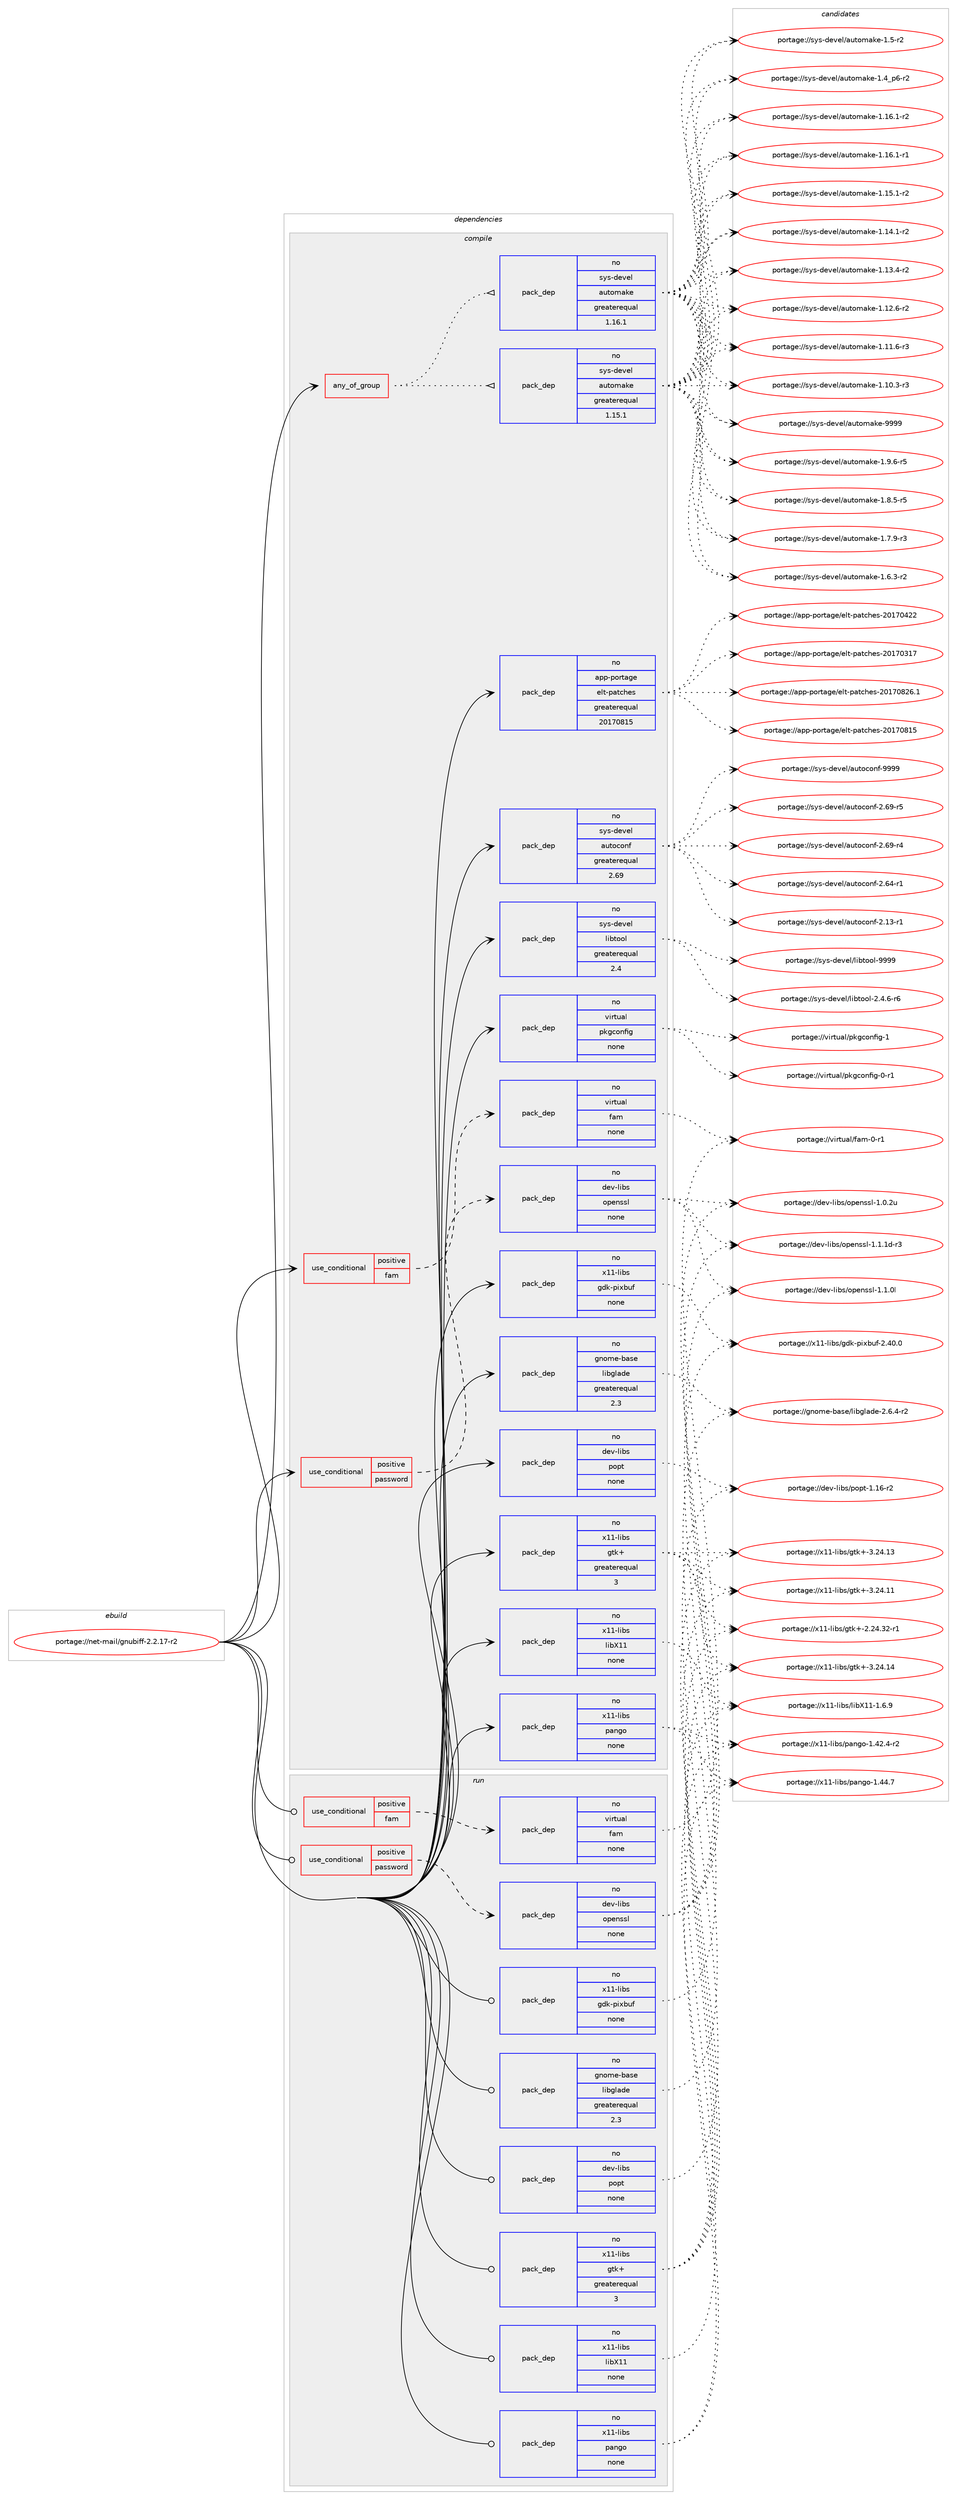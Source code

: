 digraph prolog {

# *************
# Graph options
# *************

newrank=true;
concentrate=true;
compound=true;
graph [rankdir=LR,fontname=Helvetica,fontsize=10,ranksep=1.5];#, ranksep=2.5, nodesep=0.2];
edge  [arrowhead=vee];
node  [fontname=Helvetica,fontsize=10];

# **********
# The ebuild
# **********

subgraph cluster_leftcol {
color=gray;
rank=same;
label=<<i>ebuild</i>>;
id [label="portage://net-mail/gnubiff-2.2.17-r2", color=red, width=4, href="../net-mail/gnubiff-2.2.17-r2.svg"];
}

# ****************
# The dependencies
# ****************

subgraph cluster_midcol {
color=gray;
label=<<i>dependencies</i>>;
subgraph cluster_compile {
fillcolor="#eeeeee";
style=filled;
label=<<i>compile</i>>;
subgraph any2035 {
dependency129856 [label=<<TABLE BORDER="0" CELLBORDER="1" CELLSPACING="0" CELLPADDING="4"><TR><TD CELLPADDING="10">any_of_group</TD></TR></TABLE>>, shape=none, color=red];subgraph pack100375 {
dependency129857 [label=<<TABLE BORDER="0" CELLBORDER="1" CELLSPACING="0" CELLPADDING="4" WIDTH="220"><TR><TD ROWSPAN="6" CELLPADDING="30">pack_dep</TD></TR><TR><TD WIDTH="110">no</TD></TR><TR><TD>sys-devel</TD></TR><TR><TD>automake</TD></TR><TR><TD>greaterequal</TD></TR><TR><TD>1.16.1</TD></TR></TABLE>>, shape=none, color=blue];
}
dependency129856:e -> dependency129857:w [weight=20,style="dotted",arrowhead="oinv"];
subgraph pack100376 {
dependency129858 [label=<<TABLE BORDER="0" CELLBORDER="1" CELLSPACING="0" CELLPADDING="4" WIDTH="220"><TR><TD ROWSPAN="6" CELLPADDING="30">pack_dep</TD></TR><TR><TD WIDTH="110">no</TD></TR><TR><TD>sys-devel</TD></TR><TR><TD>automake</TD></TR><TR><TD>greaterequal</TD></TR><TR><TD>1.15.1</TD></TR></TABLE>>, shape=none, color=blue];
}
dependency129856:e -> dependency129858:w [weight=20,style="dotted",arrowhead="oinv"];
}
id:e -> dependency129856:w [weight=20,style="solid",arrowhead="vee"];
subgraph cond27306 {
dependency129859 [label=<<TABLE BORDER="0" CELLBORDER="1" CELLSPACING="0" CELLPADDING="4"><TR><TD ROWSPAN="3" CELLPADDING="10">use_conditional</TD></TR><TR><TD>positive</TD></TR><TR><TD>fam</TD></TR></TABLE>>, shape=none, color=red];
subgraph pack100377 {
dependency129860 [label=<<TABLE BORDER="0" CELLBORDER="1" CELLSPACING="0" CELLPADDING="4" WIDTH="220"><TR><TD ROWSPAN="6" CELLPADDING="30">pack_dep</TD></TR><TR><TD WIDTH="110">no</TD></TR><TR><TD>virtual</TD></TR><TR><TD>fam</TD></TR><TR><TD>none</TD></TR><TR><TD></TD></TR></TABLE>>, shape=none, color=blue];
}
dependency129859:e -> dependency129860:w [weight=20,style="dashed",arrowhead="vee"];
}
id:e -> dependency129859:w [weight=20,style="solid",arrowhead="vee"];
subgraph cond27307 {
dependency129861 [label=<<TABLE BORDER="0" CELLBORDER="1" CELLSPACING="0" CELLPADDING="4"><TR><TD ROWSPAN="3" CELLPADDING="10">use_conditional</TD></TR><TR><TD>positive</TD></TR><TR><TD>password</TD></TR></TABLE>>, shape=none, color=red];
subgraph pack100378 {
dependency129862 [label=<<TABLE BORDER="0" CELLBORDER="1" CELLSPACING="0" CELLPADDING="4" WIDTH="220"><TR><TD ROWSPAN="6" CELLPADDING="30">pack_dep</TD></TR><TR><TD WIDTH="110">no</TD></TR><TR><TD>dev-libs</TD></TR><TR><TD>openssl</TD></TR><TR><TD>none</TD></TR><TR><TD></TD></TR></TABLE>>, shape=none, color=blue];
}
dependency129861:e -> dependency129862:w [weight=20,style="dashed",arrowhead="vee"];
}
id:e -> dependency129861:w [weight=20,style="solid",arrowhead="vee"];
subgraph pack100379 {
dependency129863 [label=<<TABLE BORDER="0" CELLBORDER="1" CELLSPACING="0" CELLPADDING="4" WIDTH="220"><TR><TD ROWSPAN="6" CELLPADDING="30">pack_dep</TD></TR><TR><TD WIDTH="110">no</TD></TR><TR><TD>app-portage</TD></TR><TR><TD>elt-patches</TD></TR><TR><TD>greaterequal</TD></TR><TR><TD>20170815</TD></TR></TABLE>>, shape=none, color=blue];
}
id:e -> dependency129863:w [weight=20,style="solid",arrowhead="vee"];
subgraph pack100380 {
dependency129864 [label=<<TABLE BORDER="0" CELLBORDER="1" CELLSPACING="0" CELLPADDING="4" WIDTH="220"><TR><TD ROWSPAN="6" CELLPADDING="30">pack_dep</TD></TR><TR><TD WIDTH="110">no</TD></TR><TR><TD>dev-libs</TD></TR><TR><TD>popt</TD></TR><TR><TD>none</TD></TR><TR><TD></TD></TR></TABLE>>, shape=none, color=blue];
}
id:e -> dependency129864:w [weight=20,style="solid",arrowhead="vee"];
subgraph pack100381 {
dependency129865 [label=<<TABLE BORDER="0" CELLBORDER="1" CELLSPACING="0" CELLPADDING="4" WIDTH="220"><TR><TD ROWSPAN="6" CELLPADDING="30">pack_dep</TD></TR><TR><TD WIDTH="110">no</TD></TR><TR><TD>gnome-base</TD></TR><TR><TD>libglade</TD></TR><TR><TD>greaterequal</TD></TR><TR><TD>2.3</TD></TR></TABLE>>, shape=none, color=blue];
}
id:e -> dependency129865:w [weight=20,style="solid",arrowhead="vee"];
subgraph pack100382 {
dependency129866 [label=<<TABLE BORDER="0" CELLBORDER="1" CELLSPACING="0" CELLPADDING="4" WIDTH="220"><TR><TD ROWSPAN="6" CELLPADDING="30">pack_dep</TD></TR><TR><TD WIDTH="110">no</TD></TR><TR><TD>sys-devel</TD></TR><TR><TD>autoconf</TD></TR><TR><TD>greaterequal</TD></TR><TR><TD>2.69</TD></TR></TABLE>>, shape=none, color=blue];
}
id:e -> dependency129866:w [weight=20,style="solid",arrowhead="vee"];
subgraph pack100383 {
dependency129867 [label=<<TABLE BORDER="0" CELLBORDER="1" CELLSPACING="0" CELLPADDING="4" WIDTH="220"><TR><TD ROWSPAN="6" CELLPADDING="30">pack_dep</TD></TR><TR><TD WIDTH="110">no</TD></TR><TR><TD>sys-devel</TD></TR><TR><TD>libtool</TD></TR><TR><TD>greaterequal</TD></TR><TR><TD>2.4</TD></TR></TABLE>>, shape=none, color=blue];
}
id:e -> dependency129867:w [weight=20,style="solid",arrowhead="vee"];
subgraph pack100384 {
dependency129868 [label=<<TABLE BORDER="0" CELLBORDER="1" CELLSPACING="0" CELLPADDING="4" WIDTH="220"><TR><TD ROWSPAN="6" CELLPADDING="30">pack_dep</TD></TR><TR><TD WIDTH="110">no</TD></TR><TR><TD>virtual</TD></TR><TR><TD>pkgconfig</TD></TR><TR><TD>none</TD></TR><TR><TD></TD></TR></TABLE>>, shape=none, color=blue];
}
id:e -> dependency129868:w [weight=20,style="solid",arrowhead="vee"];
subgraph pack100385 {
dependency129869 [label=<<TABLE BORDER="0" CELLBORDER="1" CELLSPACING="0" CELLPADDING="4" WIDTH="220"><TR><TD ROWSPAN="6" CELLPADDING="30">pack_dep</TD></TR><TR><TD WIDTH="110">no</TD></TR><TR><TD>x11-libs</TD></TR><TR><TD>gdk-pixbuf</TD></TR><TR><TD>none</TD></TR><TR><TD></TD></TR></TABLE>>, shape=none, color=blue];
}
id:e -> dependency129869:w [weight=20,style="solid",arrowhead="vee"];
subgraph pack100386 {
dependency129870 [label=<<TABLE BORDER="0" CELLBORDER="1" CELLSPACING="0" CELLPADDING="4" WIDTH="220"><TR><TD ROWSPAN="6" CELLPADDING="30">pack_dep</TD></TR><TR><TD WIDTH="110">no</TD></TR><TR><TD>x11-libs</TD></TR><TR><TD>gtk+</TD></TR><TR><TD>greaterequal</TD></TR><TR><TD>3</TD></TR></TABLE>>, shape=none, color=blue];
}
id:e -> dependency129870:w [weight=20,style="solid",arrowhead="vee"];
subgraph pack100387 {
dependency129871 [label=<<TABLE BORDER="0" CELLBORDER="1" CELLSPACING="0" CELLPADDING="4" WIDTH="220"><TR><TD ROWSPAN="6" CELLPADDING="30">pack_dep</TD></TR><TR><TD WIDTH="110">no</TD></TR><TR><TD>x11-libs</TD></TR><TR><TD>libX11</TD></TR><TR><TD>none</TD></TR><TR><TD></TD></TR></TABLE>>, shape=none, color=blue];
}
id:e -> dependency129871:w [weight=20,style="solid",arrowhead="vee"];
subgraph pack100388 {
dependency129872 [label=<<TABLE BORDER="0" CELLBORDER="1" CELLSPACING="0" CELLPADDING="4" WIDTH="220"><TR><TD ROWSPAN="6" CELLPADDING="30">pack_dep</TD></TR><TR><TD WIDTH="110">no</TD></TR><TR><TD>x11-libs</TD></TR><TR><TD>pango</TD></TR><TR><TD>none</TD></TR><TR><TD></TD></TR></TABLE>>, shape=none, color=blue];
}
id:e -> dependency129872:w [weight=20,style="solid",arrowhead="vee"];
}
subgraph cluster_compileandrun {
fillcolor="#eeeeee";
style=filled;
label=<<i>compile and run</i>>;
}
subgraph cluster_run {
fillcolor="#eeeeee";
style=filled;
label=<<i>run</i>>;
subgraph cond27308 {
dependency129873 [label=<<TABLE BORDER="0" CELLBORDER="1" CELLSPACING="0" CELLPADDING="4"><TR><TD ROWSPAN="3" CELLPADDING="10">use_conditional</TD></TR><TR><TD>positive</TD></TR><TR><TD>fam</TD></TR></TABLE>>, shape=none, color=red];
subgraph pack100389 {
dependency129874 [label=<<TABLE BORDER="0" CELLBORDER="1" CELLSPACING="0" CELLPADDING="4" WIDTH="220"><TR><TD ROWSPAN="6" CELLPADDING="30">pack_dep</TD></TR><TR><TD WIDTH="110">no</TD></TR><TR><TD>virtual</TD></TR><TR><TD>fam</TD></TR><TR><TD>none</TD></TR><TR><TD></TD></TR></TABLE>>, shape=none, color=blue];
}
dependency129873:e -> dependency129874:w [weight=20,style="dashed",arrowhead="vee"];
}
id:e -> dependency129873:w [weight=20,style="solid",arrowhead="odot"];
subgraph cond27309 {
dependency129875 [label=<<TABLE BORDER="0" CELLBORDER="1" CELLSPACING="0" CELLPADDING="4"><TR><TD ROWSPAN="3" CELLPADDING="10">use_conditional</TD></TR><TR><TD>positive</TD></TR><TR><TD>password</TD></TR></TABLE>>, shape=none, color=red];
subgraph pack100390 {
dependency129876 [label=<<TABLE BORDER="0" CELLBORDER="1" CELLSPACING="0" CELLPADDING="4" WIDTH="220"><TR><TD ROWSPAN="6" CELLPADDING="30">pack_dep</TD></TR><TR><TD WIDTH="110">no</TD></TR><TR><TD>dev-libs</TD></TR><TR><TD>openssl</TD></TR><TR><TD>none</TD></TR><TR><TD></TD></TR></TABLE>>, shape=none, color=blue];
}
dependency129875:e -> dependency129876:w [weight=20,style="dashed",arrowhead="vee"];
}
id:e -> dependency129875:w [weight=20,style="solid",arrowhead="odot"];
subgraph pack100391 {
dependency129877 [label=<<TABLE BORDER="0" CELLBORDER="1" CELLSPACING="0" CELLPADDING="4" WIDTH="220"><TR><TD ROWSPAN="6" CELLPADDING="30">pack_dep</TD></TR><TR><TD WIDTH="110">no</TD></TR><TR><TD>dev-libs</TD></TR><TR><TD>popt</TD></TR><TR><TD>none</TD></TR><TR><TD></TD></TR></TABLE>>, shape=none, color=blue];
}
id:e -> dependency129877:w [weight=20,style="solid",arrowhead="odot"];
subgraph pack100392 {
dependency129878 [label=<<TABLE BORDER="0" CELLBORDER="1" CELLSPACING="0" CELLPADDING="4" WIDTH="220"><TR><TD ROWSPAN="6" CELLPADDING="30">pack_dep</TD></TR><TR><TD WIDTH="110">no</TD></TR><TR><TD>gnome-base</TD></TR><TR><TD>libglade</TD></TR><TR><TD>greaterequal</TD></TR><TR><TD>2.3</TD></TR></TABLE>>, shape=none, color=blue];
}
id:e -> dependency129878:w [weight=20,style="solid",arrowhead="odot"];
subgraph pack100393 {
dependency129879 [label=<<TABLE BORDER="0" CELLBORDER="1" CELLSPACING="0" CELLPADDING="4" WIDTH="220"><TR><TD ROWSPAN="6" CELLPADDING="30">pack_dep</TD></TR><TR><TD WIDTH="110">no</TD></TR><TR><TD>x11-libs</TD></TR><TR><TD>gdk-pixbuf</TD></TR><TR><TD>none</TD></TR><TR><TD></TD></TR></TABLE>>, shape=none, color=blue];
}
id:e -> dependency129879:w [weight=20,style="solid",arrowhead="odot"];
subgraph pack100394 {
dependency129880 [label=<<TABLE BORDER="0" CELLBORDER="1" CELLSPACING="0" CELLPADDING="4" WIDTH="220"><TR><TD ROWSPAN="6" CELLPADDING="30">pack_dep</TD></TR><TR><TD WIDTH="110">no</TD></TR><TR><TD>x11-libs</TD></TR><TR><TD>gtk+</TD></TR><TR><TD>greaterequal</TD></TR><TR><TD>3</TD></TR></TABLE>>, shape=none, color=blue];
}
id:e -> dependency129880:w [weight=20,style="solid",arrowhead="odot"];
subgraph pack100395 {
dependency129881 [label=<<TABLE BORDER="0" CELLBORDER="1" CELLSPACING="0" CELLPADDING="4" WIDTH="220"><TR><TD ROWSPAN="6" CELLPADDING="30">pack_dep</TD></TR><TR><TD WIDTH="110">no</TD></TR><TR><TD>x11-libs</TD></TR><TR><TD>libX11</TD></TR><TR><TD>none</TD></TR><TR><TD></TD></TR></TABLE>>, shape=none, color=blue];
}
id:e -> dependency129881:w [weight=20,style="solid",arrowhead="odot"];
subgraph pack100396 {
dependency129882 [label=<<TABLE BORDER="0" CELLBORDER="1" CELLSPACING="0" CELLPADDING="4" WIDTH="220"><TR><TD ROWSPAN="6" CELLPADDING="30">pack_dep</TD></TR><TR><TD WIDTH="110">no</TD></TR><TR><TD>x11-libs</TD></TR><TR><TD>pango</TD></TR><TR><TD>none</TD></TR><TR><TD></TD></TR></TABLE>>, shape=none, color=blue];
}
id:e -> dependency129882:w [weight=20,style="solid",arrowhead="odot"];
}
}

# **************
# The candidates
# **************

subgraph cluster_choices {
rank=same;
color=gray;
label=<<i>candidates</i>>;

subgraph choice100375 {
color=black;
nodesep=1;
choice115121115451001011181011084797117116111109971071014557575757 [label="portage://sys-devel/automake-9999", color=red, width=4,href="../sys-devel/automake-9999.svg"];
choice115121115451001011181011084797117116111109971071014549465746544511453 [label="portage://sys-devel/automake-1.9.6-r5", color=red, width=4,href="../sys-devel/automake-1.9.6-r5.svg"];
choice115121115451001011181011084797117116111109971071014549465646534511453 [label="portage://sys-devel/automake-1.8.5-r5", color=red, width=4,href="../sys-devel/automake-1.8.5-r5.svg"];
choice115121115451001011181011084797117116111109971071014549465546574511451 [label="portage://sys-devel/automake-1.7.9-r3", color=red, width=4,href="../sys-devel/automake-1.7.9-r3.svg"];
choice115121115451001011181011084797117116111109971071014549465446514511450 [label="portage://sys-devel/automake-1.6.3-r2", color=red, width=4,href="../sys-devel/automake-1.6.3-r2.svg"];
choice11512111545100101118101108479711711611110997107101454946534511450 [label="portage://sys-devel/automake-1.5-r2", color=red, width=4,href="../sys-devel/automake-1.5-r2.svg"];
choice115121115451001011181011084797117116111109971071014549465295112544511450 [label="portage://sys-devel/automake-1.4_p6-r2", color=red, width=4,href="../sys-devel/automake-1.4_p6-r2.svg"];
choice11512111545100101118101108479711711611110997107101454946495446494511450 [label="portage://sys-devel/automake-1.16.1-r2", color=red, width=4,href="../sys-devel/automake-1.16.1-r2.svg"];
choice11512111545100101118101108479711711611110997107101454946495446494511449 [label="portage://sys-devel/automake-1.16.1-r1", color=red, width=4,href="../sys-devel/automake-1.16.1-r1.svg"];
choice11512111545100101118101108479711711611110997107101454946495346494511450 [label="portage://sys-devel/automake-1.15.1-r2", color=red, width=4,href="../sys-devel/automake-1.15.1-r2.svg"];
choice11512111545100101118101108479711711611110997107101454946495246494511450 [label="portage://sys-devel/automake-1.14.1-r2", color=red, width=4,href="../sys-devel/automake-1.14.1-r2.svg"];
choice11512111545100101118101108479711711611110997107101454946495146524511450 [label="portage://sys-devel/automake-1.13.4-r2", color=red, width=4,href="../sys-devel/automake-1.13.4-r2.svg"];
choice11512111545100101118101108479711711611110997107101454946495046544511450 [label="portage://sys-devel/automake-1.12.6-r2", color=red, width=4,href="../sys-devel/automake-1.12.6-r2.svg"];
choice11512111545100101118101108479711711611110997107101454946494946544511451 [label="portage://sys-devel/automake-1.11.6-r3", color=red, width=4,href="../sys-devel/automake-1.11.6-r3.svg"];
choice11512111545100101118101108479711711611110997107101454946494846514511451 [label="portage://sys-devel/automake-1.10.3-r3", color=red, width=4,href="../sys-devel/automake-1.10.3-r3.svg"];
dependency129857:e -> choice115121115451001011181011084797117116111109971071014557575757:w [style=dotted,weight="100"];
dependency129857:e -> choice115121115451001011181011084797117116111109971071014549465746544511453:w [style=dotted,weight="100"];
dependency129857:e -> choice115121115451001011181011084797117116111109971071014549465646534511453:w [style=dotted,weight="100"];
dependency129857:e -> choice115121115451001011181011084797117116111109971071014549465546574511451:w [style=dotted,weight="100"];
dependency129857:e -> choice115121115451001011181011084797117116111109971071014549465446514511450:w [style=dotted,weight="100"];
dependency129857:e -> choice11512111545100101118101108479711711611110997107101454946534511450:w [style=dotted,weight="100"];
dependency129857:e -> choice115121115451001011181011084797117116111109971071014549465295112544511450:w [style=dotted,weight="100"];
dependency129857:e -> choice11512111545100101118101108479711711611110997107101454946495446494511450:w [style=dotted,weight="100"];
dependency129857:e -> choice11512111545100101118101108479711711611110997107101454946495446494511449:w [style=dotted,weight="100"];
dependency129857:e -> choice11512111545100101118101108479711711611110997107101454946495346494511450:w [style=dotted,weight="100"];
dependency129857:e -> choice11512111545100101118101108479711711611110997107101454946495246494511450:w [style=dotted,weight="100"];
dependency129857:e -> choice11512111545100101118101108479711711611110997107101454946495146524511450:w [style=dotted,weight="100"];
dependency129857:e -> choice11512111545100101118101108479711711611110997107101454946495046544511450:w [style=dotted,weight="100"];
dependency129857:e -> choice11512111545100101118101108479711711611110997107101454946494946544511451:w [style=dotted,weight="100"];
dependency129857:e -> choice11512111545100101118101108479711711611110997107101454946494846514511451:w [style=dotted,weight="100"];
}
subgraph choice100376 {
color=black;
nodesep=1;
choice115121115451001011181011084797117116111109971071014557575757 [label="portage://sys-devel/automake-9999", color=red, width=4,href="../sys-devel/automake-9999.svg"];
choice115121115451001011181011084797117116111109971071014549465746544511453 [label="portage://sys-devel/automake-1.9.6-r5", color=red, width=4,href="../sys-devel/automake-1.9.6-r5.svg"];
choice115121115451001011181011084797117116111109971071014549465646534511453 [label="portage://sys-devel/automake-1.8.5-r5", color=red, width=4,href="../sys-devel/automake-1.8.5-r5.svg"];
choice115121115451001011181011084797117116111109971071014549465546574511451 [label="portage://sys-devel/automake-1.7.9-r3", color=red, width=4,href="../sys-devel/automake-1.7.9-r3.svg"];
choice115121115451001011181011084797117116111109971071014549465446514511450 [label="portage://sys-devel/automake-1.6.3-r2", color=red, width=4,href="../sys-devel/automake-1.6.3-r2.svg"];
choice11512111545100101118101108479711711611110997107101454946534511450 [label="portage://sys-devel/automake-1.5-r2", color=red, width=4,href="../sys-devel/automake-1.5-r2.svg"];
choice115121115451001011181011084797117116111109971071014549465295112544511450 [label="portage://sys-devel/automake-1.4_p6-r2", color=red, width=4,href="../sys-devel/automake-1.4_p6-r2.svg"];
choice11512111545100101118101108479711711611110997107101454946495446494511450 [label="portage://sys-devel/automake-1.16.1-r2", color=red, width=4,href="../sys-devel/automake-1.16.1-r2.svg"];
choice11512111545100101118101108479711711611110997107101454946495446494511449 [label="portage://sys-devel/automake-1.16.1-r1", color=red, width=4,href="../sys-devel/automake-1.16.1-r1.svg"];
choice11512111545100101118101108479711711611110997107101454946495346494511450 [label="portage://sys-devel/automake-1.15.1-r2", color=red, width=4,href="../sys-devel/automake-1.15.1-r2.svg"];
choice11512111545100101118101108479711711611110997107101454946495246494511450 [label="portage://sys-devel/automake-1.14.1-r2", color=red, width=4,href="../sys-devel/automake-1.14.1-r2.svg"];
choice11512111545100101118101108479711711611110997107101454946495146524511450 [label="portage://sys-devel/automake-1.13.4-r2", color=red, width=4,href="../sys-devel/automake-1.13.4-r2.svg"];
choice11512111545100101118101108479711711611110997107101454946495046544511450 [label="portage://sys-devel/automake-1.12.6-r2", color=red, width=4,href="../sys-devel/automake-1.12.6-r2.svg"];
choice11512111545100101118101108479711711611110997107101454946494946544511451 [label="portage://sys-devel/automake-1.11.6-r3", color=red, width=4,href="../sys-devel/automake-1.11.6-r3.svg"];
choice11512111545100101118101108479711711611110997107101454946494846514511451 [label="portage://sys-devel/automake-1.10.3-r3", color=red, width=4,href="../sys-devel/automake-1.10.3-r3.svg"];
dependency129858:e -> choice115121115451001011181011084797117116111109971071014557575757:w [style=dotted,weight="100"];
dependency129858:e -> choice115121115451001011181011084797117116111109971071014549465746544511453:w [style=dotted,weight="100"];
dependency129858:e -> choice115121115451001011181011084797117116111109971071014549465646534511453:w [style=dotted,weight="100"];
dependency129858:e -> choice115121115451001011181011084797117116111109971071014549465546574511451:w [style=dotted,weight="100"];
dependency129858:e -> choice115121115451001011181011084797117116111109971071014549465446514511450:w [style=dotted,weight="100"];
dependency129858:e -> choice11512111545100101118101108479711711611110997107101454946534511450:w [style=dotted,weight="100"];
dependency129858:e -> choice115121115451001011181011084797117116111109971071014549465295112544511450:w [style=dotted,weight="100"];
dependency129858:e -> choice11512111545100101118101108479711711611110997107101454946495446494511450:w [style=dotted,weight="100"];
dependency129858:e -> choice11512111545100101118101108479711711611110997107101454946495446494511449:w [style=dotted,weight="100"];
dependency129858:e -> choice11512111545100101118101108479711711611110997107101454946495346494511450:w [style=dotted,weight="100"];
dependency129858:e -> choice11512111545100101118101108479711711611110997107101454946495246494511450:w [style=dotted,weight="100"];
dependency129858:e -> choice11512111545100101118101108479711711611110997107101454946495146524511450:w [style=dotted,weight="100"];
dependency129858:e -> choice11512111545100101118101108479711711611110997107101454946495046544511450:w [style=dotted,weight="100"];
dependency129858:e -> choice11512111545100101118101108479711711611110997107101454946494946544511451:w [style=dotted,weight="100"];
dependency129858:e -> choice11512111545100101118101108479711711611110997107101454946494846514511451:w [style=dotted,weight="100"];
}
subgraph choice100377 {
color=black;
nodesep=1;
choice11810511411611797108471029710945484511449 [label="portage://virtual/fam-0-r1", color=red, width=4,href="../virtual/fam-0-r1.svg"];
dependency129860:e -> choice11810511411611797108471029710945484511449:w [style=dotted,weight="100"];
}
subgraph choice100378 {
color=black;
nodesep=1;
choice1001011184510810598115471111121011101151151084549464946491004511451 [label="portage://dev-libs/openssl-1.1.1d-r3", color=red, width=4,href="../dev-libs/openssl-1.1.1d-r3.svg"];
choice100101118451081059811547111112101110115115108454946494648108 [label="portage://dev-libs/openssl-1.1.0l", color=red, width=4,href="../dev-libs/openssl-1.1.0l.svg"];
choice100101118451081059811547111112101110115115108454946484650117 [label="portage://dev-libs/openssl-1.0.2u", color=red, width=4,href="../dev-libs/openssl-1.0.2u.svg"];
dependency129862:e -> choice1001011184510810598115471111121011101151151084549464946491004511451:w [style=dotted,weight="100"];
dependency129862:e -> choice100101118451081059811547111112101110115115108454946494648108:w [style=dotted,weight="100"];
dependency129862:e -> choice100101118451081059811547111112101110115115108454946484650117:w [style=dotted,weight="100"];
}
subgraph choice100379 {
color=black;
nodesep=1;
choice971121124511211111411697103101471011081164511297116991041011154550484955485650544649 [label="portage://app-portage/elt-patches-20170826.1", color=red, width=4,href="../app-portage/elt-patches-20170826.1.svg"];
choice97112112451121111141169710310147101108116451129711699104101115455048495548564953 [label="portage://app-portage/elt-patches-20170815", color=red, width=4,href="../app-portage/elt-patches-20170815.svg"];
choice97112112451121111141169710310147101108116451129711699104101115455048495548525050 [label="portage://app-portage/elt-patches-20170422", color=red, width=4,href="../app-portage/elt-patches-20170422.svg"];
choice97112112451121111141169710310147101108116451129711699104101115455048495548514955 [label="portage://app-portage/elt-patches-20170317", color=red, width=4,href="../app-portage/elt-patches-20170317.svg"];
dependency129863:e -> choice971121124511211111411697103101471011081164511297116991041011154550484955485650544649:w [style=dotted,weight="100"];
dependency129863:e -> choice97112112451121111141169710310147101108116451129711699104101115455048495548564953:w [style=dotted,weight="100"];
dependency129863:e -> choice97112112451121111141169710310147101108116451129711699104101115455048495548525050:w [style=dotted,weight="100"];
dependency129863:e -> choice97112112451121111141169710310147101108116451129711699104101115455048495548514955:w [style=dotted,weight="100"];
}
subgraph choice100380 {
color=black;
nodesep=1;
choice10010111845108105981154711211111211645494649544511450 [label="portage://dev-libs/popt-1.16-r2", color=red, width=4,href="../dev-libs/popt-1.16-r2.svg"];
dependency129864:e -> choice10010111845108105981154711211111211645494649544511450:w [style=dotted,weight="100"];
}
subgraph choice100381 {
color=black;
nodesep=1;
choice1031101111091014598971151014710810598103108971001014550465446524511450 [label="portage://gnome-base/libglade-2.6.4-r2", color=red, width=4,href="../gnome-base/libglade-2.6.4-r2.svg"];
dependency129865:e -> choice1031101111091014598971151014710810598103108971001014550465446524511450:w [style=dotted,weight="100"];
}
subgraph choice100382 {
color=black;
nodesep=1;
choice115121115451001011181011084797117116111991111101024557575757 [label="portage://sys-devel/autoconf-9999", color=red, width=4,href="../sys-devel/autoconf-9999.svg"];
choice1151211154510010111810110847971171161119911111010245504654574511453 [label="portage://sys-devel/autoconf-2.69-r5", color=red, width=4,href="../sys-devel/autoconf-2.69-r5.svg"];
choice1151211154510010111810110847971171161119911111010245504654574511452 [label="portage://sys-devel/autoconf-2.69-r4", color=red, width=4,href="../sys-devel/autoconf-2.69-r4.svg"];
choice1151211154510010111810110847971171161119911111010245504654524511449 [label="portage://sys-devel/autoconf-2.64-r1", color=red, width=4,href="../sys-devel/autoconf-2.64-r1.svg"];
choice1151211154510010111810110847971171161119911111010245504649514511449 [label="portage://sys-devel/autoconf-2.13-r1", color=red, width=4,href="../sys-devel/autoconf-2.13-r1.svg"];
dependency129866:e -> choice115121115451001011181011084797117116111991111101024557575757:w [style=dotted,weight="100"];
dependency129866:e -> choice1151211154510010111810110847971171161119911111010245504654574511453:w [style=dotted,weight="100"];
dependency129866:e -> choice1151211154510010111810110847971171161119911111010245504654574511452:w [style=dotted,weight="100"];
dependency129866:e -> choice1151211154510010111810110847971171161119911111010245504654524511449:w [style=dotted,weight="100"];
dependency129866:e -> choice1151211154510010111810110847971171161119911111010245504649514511449:w [style=dotted,weight="100"];
}
subgraph choice100383 {
color=black;
nodesep=1;
choice1151211154510010111810110847108105981161111111084557575757 [label="portage://sys-devel/libtool-9999", color=red, width=4,href="../sys-devel/libtool-9999.svg"];
choice1151211154510010111810110847108105981161111111084550465246544511454 [label="portage://sys-devel/libtool-2.4.6-r6", color=red, width=4,href="../sys-devel/libtool-2.4.6-r6.svg"];
dependency129867:e -> choice1151211154510010111810110847108105981161111111084557575757:w [style=dotted,weight="100"];
dependency129867:e -> choice1151211154510010111810110847108105981161111111084550465246544511454:w [style=dotted,weight="100"];
}
subgraph choice100384 {
color=black;
nodesep=1;
choice1181051141161179710847112107103991111101021051034549 [label="portage://virtual/pkgconfig-1", color=red, width=4,href="../virtual/pkgconfig-1.svg"];
choice11810511411611797108471121071039911111010210510345484511449 [label="portage://virtual/pkgconfig-0-r1", color=red, width=4,href="../virtual/pkgconfig-0-r1.svg"];
dependency129868:e -> choice1181051141161179710847112107103991111101021051034549:w [style=dotted,weight="100"];
dependency129868:e -> choice11810511411611797108471121071039911111010210510345484511449:w [style=dotted,weight="100"];
}
subgraph choice100385 {
color=black;
nodesep=1;
choice1204949451081059811547103100107451121051209811710245504652484648 [label="portage://x11-libs/gdk-pixbuf-2.40.0", color=red, width=4,href="../x11-libs/gdk-pixbuf-2.40.0.svg"];
dependency129869:e -> choice1204949451081059811547103100107451121051209811710245504652484648:w [style=dotted,weight="100"];
}
subgraph choice100386 {
color=black;
nodesep=1;
choice1204949451081059811547103116107434551465052464952 [label="portage://x11-libs/gtk+-3.24.14", color=red, width=4,href="../x11-libs/gtk+-3.24.14.svg"];
choice1204949451081059811547103116107434551465052464951 [label="portage://x11-libs/gtk+-3.24.13", color=red, width=4,href="../x11-libs/gtk+-3.24.13.svg"];
choice1204949451081059811547103116107434551465052464949 [label="portage://x11-libs/gtk+-3.24.11", color=red, width=4,href="../x11-libs/gtk+-3.24.11.svg"];
choice12049494510810598115471031161074345504650524651504511449 [label="portage://x11-libs/gtk+-2.24.32-r1", color=red, width=4,href="../x11-libs/gtk+-2.24.32-r1.svg"];
dependency129870:e -> choice1204949451081059811547103116107434551465052464952:w [style=dotted,weight="100"];
dependency129870:e -> choice1204949451081059811547103116107434551465052464951:w [style=dotted,weight="100"];
dependency129870:e -> choice1204949451081059811547103116107434551465052464949:w [style=dotted,weight="100"];
dependency129870:e -> choice12049494510810598115471031161074345504650524651504511449:w [style=dotted,weight="100"];
}
subgraph choice100387 {
color=black;
nodesep=1;
choice120494945108105981154710810598884949454946544657 [label="portage://x11-libs/libX11-1.6.9", color=red, width=4,href="../x11-libs/libX11-1.6.9.svg"];
dependency129871:e -> choice120494945108105981154710810598884949454946544657:w [style=dotted,weight="100"];
}
subgraph choice100388 {
color=black;
nodesep=1;
choice12049494510810598115471129711010311145494652524655 [label="portage://x11-libs/pango-1.44.7", color=red, width=4,href="../x11-libs/pango-1.44.7.svg"];
choice120494945108105981154711297110103111454946525046524511450 [label="portage://x11-libs/pango-1.42.4-r2", color=red, width=4,href="../x11-libs/pango-1.42.4-r2.svg"];
dependency129872:e -> choice12049494510810598115471129711010311145494652524655:w [style=dotted,weight="100"];
dependency129872:e -> choice120494945108105981154711297110103111454946525046524511450:w [style=dotted,weight="100"];
}
subgraph choice100389 {
color=black;
nodesep=1;
choice11810511411611797108471029710945484511449 [label="portage://virtual/fam-0-r1", color=red, width=4,href="../virtual/fam-0-r1.svg"];
dependency129874:e -> choice11810511411611797108471029710945484511449:w [style=dotted,weight="100"];
}
subgraph choice100390 {
color=black;
nodesep=1;
choice1001011184510810598115471111121011101151151084549464946491004511451 [label="portage://dev-libs/openssl-1.1.1d-r3", color=red, width=4,href="../dev-libs/openssl-1.1.1d-r3.svg"];
choice100101118451081059811547111112101110115115108454946494648108 [label="portage://dev-libs/openssl-1.1.0l", color=red, width=4,href="../dev-libs/openssl-1.1.0l.svg"];
choice100101118451081059811547111112101110115115108454946484650117 [label="portage://dev-libs/openssl-1.0.2u", color=red, width=4,href="../dev-libs/openssl-1.0.2u.svg"];
dependency129876:e -> choice1001011184510810598115471111121011101151151084549464946491004511451:w [style=dotted,weight="100"];
dependency129876:e -> choice100101118451081059811547111112101110115115108454946494648108:w [style=dotted,weight="100"];
dependency129876:e -> choice100101118451081059811547111112101110115115108454946484650117:w [style=dotted,weight="100"];
}
subgraph choice100391 {
color=black;
nodesep=1;
choice10010111845108105981154711211111211645494649544511450 [label="portage://dev-libs/popt-1.16-r2", color=red, width=4,href="../dev-libs/popt-1.16-r2.svg"];
dependency129877:e -> choice10010111845108105981154711211111211645494649544511450:w [style=dotted,weight="100"];
}
subgraph choice100392 {
color=black;
nodesep=1;
choice1031101111091014598971151014710810598103108971001014550465446524511450 [label="portage://gnome-base/libglade-2.6.4-r2", color=red, width=4,href="../gnome-base/libglade-2.6.4-r2.svg"];
dependency129878:e -> choice1031101111091014598971151014710810598103108971001014550465446524511450:w [style=dotted,weight="100"];
}
subgraph choice100393 {
color=black;
nodesep=1;
choice1204949451081059811547103100107451121051209811710245504652484648 [label="portage://x11-libs/gdk-pixbuf-2.40.0", color=red, width=4,href="../x11-libs/gdk-pixbuf-2.40.0.svg"];
dependency129879:e -> choice1204949451081059811547103100107451121051209811710245504652484648:w [style=dotted,weight="100"];
}
subgraph choice100394 {
color=black;
nodesep=1;
choice1204949451081059811547103116107434551465052464952 [label="portage://x11-libs/gtk+-3.24.14", color=red, width=4,href="../x11-libs/gtk+-3.24.14.svg"];
choice1204949451081059811547103116107434551465052464951 [label="portage://x11-libs/gtk+-3.24.13", color=red, width=4,href="../x11-libs/gtk+-3.24.13.svg"];
choice1204949451081059811547103116107434551465052464949 [label="portage://x11-libs/gtk+-3.24.11", color=red, width=4,href="../x11-libs/gtk+-3.24.11.svg"];
choice12049494510810598115471031161074345504650524651504511449 [label="portage://x11-libs/gtk+-2.24.32-r1", color=red, width=4,href="../x11-libs/gtk+-2.24.32-r1.svg"];
dependency129880:e -> choice1204949451081059811547103116107434551465052464952:w [style=dotted,weight="100"];
dependency129880:e -> choice1204949451081059811547103116107434551465052464951:w [style=dotted,weight="100"];
dependency129880:e -> choice1204949451081059811547103116107434551465052464949:w [style=dotted,weight="100"];
dependency129880:e -> choice12049494510810598115471031161074345504650524651504511449:w [style=dotted,weight="100"];
}
subgraph choice100395 {
color=black;
nodesep=1;
choice120494945108105981154710810598884949454946544657 [label="portage://x11-libs/libX11-1.6.9", color=red, width=4,href="../x11-libs/libX11-1.6.9.svg"];
dependency129881:e -> choice120494945108105981154710810598884949454946544657:w [style=dotted,weight="100"];
}
subgraph choice100396 {
color=black;
nodesep=1;
choice12049494510810598115471129711010311145494652524655 [label="portage://x11-libs/pango-1.44.7", color=red, width=4,href="../x11-libs/pango-1.44.7.svg"];
choice120494945108105981154711297110103111454946525046524511450 [label="portage://x11-libs/pango-1.42.4-r2", color=red, width=4,href="../x11-libs/pango-1.42.4-r2.svg"];
dependency129882:e -> choice12049494510810598115471129711010311145494652524655:w [style=dotted,weight="100"];
dependency129882:e -> choice120494945108105981154711297110103111454946525046524511450:w [style=dotted,weight="100"];
}
}

}
